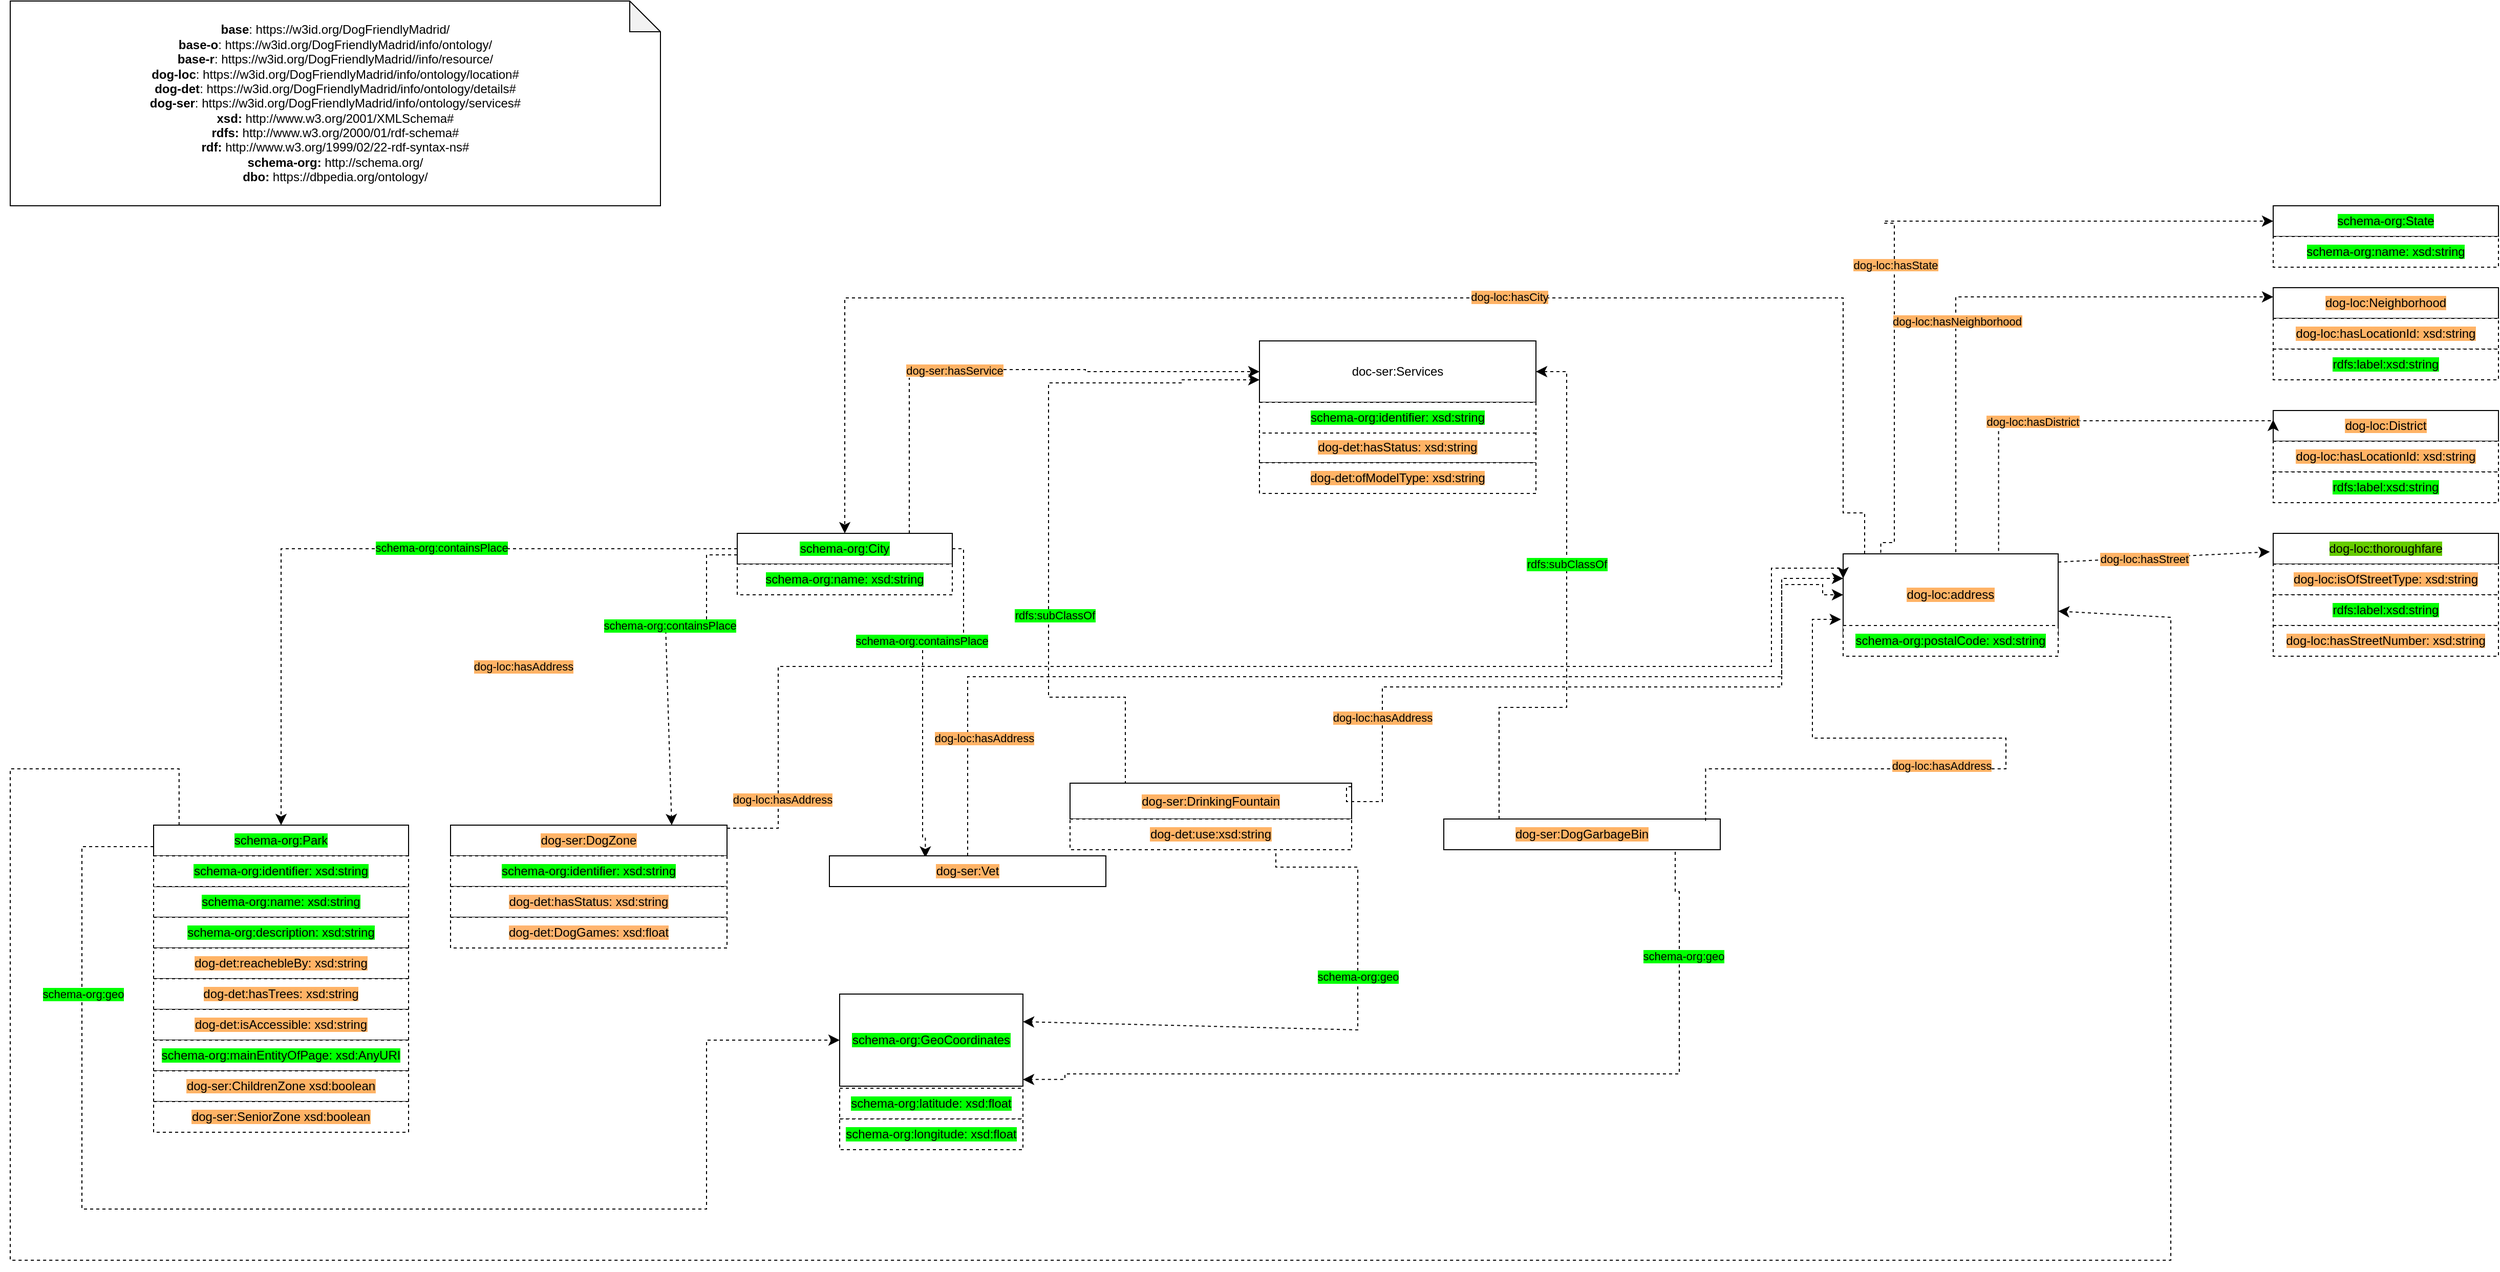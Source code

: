 <mxfile version="22.1.4" type="device">
  <diagram id="FPaIC8EjS0X1PU77vY1M" name="Página-1">
    <mxGraphModel dx="955" dy="1684" grid="1" gridSize="10" guides="1" tooltips="1" connect="1" arrows="1" fold="1" page="1" pageScale="1" pageWidth="827" pageHeight="1169" math="0" shadow="0">
      <root>
        <mxCell id="0" />
        <mxCell id="1" parent="0" />
        <mxCell id="XnAXKeGYXKND9TluG7E_-1" value="&lt;div&gt;&lt;b&gt;base&lt;/b&gt;: https://w3id.org/DogFriendlyMadrid/&lt;/div&gt;&lt;div&gt;&lt;b style=&quot;border-color: var(--border-color);&quot;&gt;base-o&lt;/b&gt;: https://w3id.org/DogFriendlyMadrid/info/ontology/&lt;br&gt;&lt;/div&gt;&lt;div&gt;&lt;b style=&quot;border-color: var(--border-color);&quot;&gt;base-r&lt;/b&gt;: https://w3id.org/DogFriendlyMadrid//info/resource/&lt;br&gt;&lt;/div&gt;&lt;div&gt;&lt;b style=&quot;border-color: var(--border-color);&quot;&gt;dog-loc&lt;/b&gt;: https://w3id.org/DogFriendlyMadrid/info/ontology/location#&lt;br&gt;&lt;/div&gt;&lt;div&gt;&lt;b style=&quot;border-color: var(--border-color);&quot;&gt;dog-det&lt;/b&gt;: https://w3id.org/DogFriendlyMadrid/info/ontology/details#&lt;br&gt;&lt;/div&gt;&lt;div&gt;&lt;div style=&quot;border-color: var(--border-color);&quot;&gt;&lt;b style=&quot;border-color: var(--border-color);&quot;&gt;dog-ser&lt;/b&gt;: https://w3id.org/DogFriendlyMadrid/info/ontology/services#&lt;/div&gt;&lt;b style=&quot;border-color: var(--border-color);&quot;&gt;&lt;/b&gt;&lt;/div&gt;&lt;b&gt;xsd&lt;/b&gt;&lt;b style=&quot;background-color: initial;&quot;&gt;:&lt;/b&gt;&lt;span style=&quot;background-color: initial;&quot;&gt;&amp;nbsp;&lt;/span&gt;http://www.w3.org/2001/XMLSchema#&lt;br&gt;&lt;b style=&quot;border-color: var(--border-color); background-color: initial;&quot;&gt;rdfs:&lt;/b&gt;&amp;nbsp;http://www.w3.org/2000/01/rdf-schema#&lt;br&gt;&lt;b style=&quot;border-color: var(--border-color); background-color: initial;&quot;&gt;rdf:&lt;/b&gt;&amp;nbsp;http://www.w3.org/1999/02/22-rdf-syntax-ns#&lt;br&gt;&lt;b style=&quot;border-color: var(--border-color);&quot;&gt;schema-org&lt;/b&gt;&lt;b style=&quot;border-color: var(--border-color); background-color: initial;&quot;&gt;:&lt;/b&gt;&amp;nbsp;http://schema.org/&lt;br&gt;&lt;b style=&quot;border-color: var(--border-color); background-color: initial;&quot;&gt;dbo:&lt;/b&gt;&amp;nbsp;https://dbpedia.org/ontology/&lt;br&gt;" style="shape=note;whiteSpace=wrap;html=1;backgroundOutline=1;darkOpacity=0.05;" parent="1" vertex="1">
          <mxGeometry x="10" y="-200" width="635" height="200" as="geometry" />
        </mxCell>
        <mxCell id="WUWigMty1qFrnvVfsX4k-10" value="&lt;span style=&quot;background-color: rgb(0, 255, 0);&quot;&gt;schema-org:City&lt;/span&gt;" style="rounded=0;whiteSpace=wrap;html=1;snapToPoint=1;points=[[0.1,0],[0.2,0],[0.3,0],[0.4,0],[0.5,0],[0.6,0],[0.7,0],[0.8,0],[0.9,0],[0,0.1],[0,0.3],[0,0.5],[0,0.7],[0,0.9],[0.1,1],[0.2,1],[0.3,1],[0.4,1],[0.5,1],[0.6,1],[0.7,1],[0.8,1],[0.9,1],[1,0.1],[1,0.3],[1,0.5],[1,0.7],[1,0.9]];" parent="1" vertex="1">
          <mxGeometry x="720" y="320" width="210" height="30" as="geometry" />
        </mxCell>
        <mxCell id="t8-L9sIGnFydJD8vURob-11" value="&lt;span style=&quot;background-color: rgb(255, 179, 102);&quot;&gt;dog-ser:DogZone&lt;/span&gt;" style="rounded=0;whiteSpace=wrap;html=1;snapToPoint=1;points=[[0.1,0],[0.2,0],[0.3,0],[0.4,0],[0.5,0],[0.6,0],[0.7,0],[0.8,0],[0.9,0],[0,0.1],[0,0.3],[0,0.5],[0,0.7],[0,0.9],[0.1,1],[0.2,1],[0.3,1],[0.4,1],[0.5,1],[0.6,1],[0.7,1],[0.8,1],[0.9,1],[1,0.1],[1,0.3],[1,0.5],[1,0.7],[1,0.9]];" parent="1" vertex="1">
          <mxGeometry x="440" y="605" width="270" height="30" as="geometry" />
        </mxCell>
        <mxCell id="t8-L9sIGnFydJD8vURob-42" value="" style="group" parent="1" vertex="1" connectable="0">
          <mxGeometry x="150" y="605" width="249" height="240" as="geometry" />
        </mxCell>
        <mxCell id="XnAXKeGYXKND9TluG7E_-5" value="&lt;span style=&quot;background-color: rgb(0, 255, 0);&quot;&gt;schema-org:Park&lt;/span&gt;" style="rounded=0;whiteSpace=wrap;html=1;snapToPoint=1;points=[[0.1,0],[0.2,0],[0.3,0],[0.4,0],[0.5,0],[0.6,0],[0.7,0],[0.8,0],[0.9,0],[0,0.1],[0,0.3],[0,0.5],[0,0.7],[0,0.9],[0.1,1],[0.2,1],[0.3,1],[0.4,1],[0.5,1],[0.6,1],[0.7,1],[0.8,1],[0.9,1],[1,0.1],[1,0.3],[1,0.5],[1,0.7],[1,0.9]];" parent="t8-L9sIGnFydJD8vURob-42" vertex="1">
          <mxGeometry width="249" height="30" as="geometry" />
        </mxCell>
        <mxCell id="t8-L9sIGnFydJD8vURob-7" value="&lt;span style=&quot;background-color: rgb(0, 255, 0);&quot;&gt;schema-org:name: xsd:string&lt;/span&gt;" style="rounded=0;whiteSpace=wrap;html=1;snapToPoint=1;points=[[0.1,0],[0.2,0],[0.3,0],[0.4,0],[0.5,0],[0.6,0],[0.7,0],[0.8,0],[0.9,0],[0,0.1],[0,0.3],[0,0.5],[0,0.7],[0,0.9],[0.1,1],[0.2,1],[0.3,1],[0.4,1],[0.5,1],[0.6,1],[0.7,1],[0.8,1],[0.9,1],[1,0.1],[1,0.3],[1,0.5],[1,0.7],[1,0.9]];dashed=1;" parent="t8-L9sIGnFydJD8vURob-42" vertex="1">
          <mxGeometry y="60" width="249" height="30" as="geometry" />
        </mxCell>
        <mxCell id="t8-L9sIGnFydJD8vURob-8" value="&lt;span style=&quot;background-color: rgb(0, 255, 0);&quot;&gt;schema-org:identifier: xsd:string&lt;/span&gt;" style="rounded=0;whiteSpace=wrap;html=1;snapToPoint=1;points=[[0.1,0],[0.2,0],[0.3,0],[0.4,0],[0.5,0],[0.6,0],[0.7,0],[0.8,0],[0.9,0],[0,0.1],[0,0.3],[0,0.5],[0,0.7],[0,0.9],[0.1,1],[0.2,1],[0.3,1],[0.4,1],[0.5,1],[0.6,1],[0.7,1],[0.8,1],[0.9,1],[1,0.1],[1,0.3],[1,0.5],[1,0.7],[1,0.9]];dashed=1;" parent="t8-L9sIGnFydJD8vURob-42" vertex="1">
          <mxGeometry y="30" width="249" height="30" as="geometry" />
        </mxCell>
        <mxCell id="t8-L9sIGnFydJD8vURob-9" value="&lt;span style=&quot;background-color: rgb(0, 255, 0);&quot;&gt;schema-org:description: xsd:string&lt;/span&gt;" style="rounded=0;whiteSpace=wrap;html=1;snapToPoint=1;points=[[0.1,0],[0.2,0],[0.3,0],[0.4,0],[0.5,0],[0.6,0],[0.7,0],[0.8,0],[0.9,0],[0,0.1],[0,0.3],[0,0.5],[0,0.7],[0,0.9],[0.1,1],[0.2,1],[0.3,1],[0.4,1],[0.5,1],[0.6,1],[0.7,1],[0.8,1],[0.9,1],[1,0.1],[1,0.3],[1,0.5],[1,0.7],[1,0.9]];dashed=1;" parent="t8-L9sIGnFydJD8vURob-42" vertex="1">
          <mxGeometry y="90" width="249" height="30" as="geometry" />
        </mxCell>
        <mxCell id="t8-L9sIGnFydJD8vURob-16" value="&lt;span style=&quot;background-color: rgb(255, 179, 102);&quot;&gt;dog-det:reachebleBy: xsd:string&lt;/span&gt;" style="rounded=0;whiteSpace=wrap;html=1;snapToPoint=1;points=[[0.1,0],[0.2,0],[0.3,0],[0.4,0],[0.5,0],[0.6,0],[0.7,0],[0.8,0],[0.9,0],[0,0.1],[0,0.3],[0,0.5],[0,0.7],[0,0.9],[0.1,1],[0.2,1],[0.3,1],[0.4,1],[0.5,1],[0.6,1],[0.7,1],[0.8,1],[0.9,1],[1,0.1],[1,0.3],[1,0.5],[1,0.7],[1,0.9]];dashed=1;" parent="t8-L9sIGnFydJD8vURob-42" vertex="1">
          <mxGeometry y="120" width="249" height="30" as="geometry" />
        </mxCell>
        <mxCell id="t8-L9sIGnFydJD8vURob-23" value="&lt;span style=&quot;background-color: rgb(255, 179, 102);&quot;&gt;dog-det:hasTrees: xsd:string&lt;/span&gt;" style="rounded=0;whiteSpace=wrap;html=1;snapToPoint=1;points=[[0.1,0],[0.2,0],[0.3,0],[0.4,0],[0.5,0],[0.6,0],[0.7,0],[0.8,0],[0.9,0],[0,0.1],[0,0.3],[0,0.5],[0,0.7],[0,0.9],[0.1,1],[0.2,1],[0.3,1],[0.4,1],[0.5,1],[0.6,1],[0.7,1],[0.8,1],[0.9,1],[1,0.1],[1,0.3],[1,0.5],[1,0.7],[1,0.9]];dashed=1;" parent="t8-L9sIGnFydJD8vURob-42" vertex="1">
          <mxGeometry y="150" width="249" height="30" as="geometry" />
        </mxCell>
        <mxCell id="t8-L9sIGnFydJD8vURob-24" value="&lt;span style=&quot;background-color: rgb(255, 179, 102);&quot;&gt;dog-det:isAccessible: xsd:string&lt;/span&gt;" style="rounded=0;whiteSpace=wrap;html=1;snapToPoint=1;points=[[0.1,0],[0.2,0],[0.3,0],[0.4,0],[0.5,0],[0.6,0],[0.7,0],[0.8,0],[0.9,0],[0,0.1],[0,0.3],[0,0.5],[0,0.7],[0,0.9],[0.1,1],[0.2,1],[0.3,1],[0.4,1],[0.5,1],[0.6,1],[0.7,1],[0.8,1],[0.9,1],[1,0.1],[1,0.3],[1,0.5],[1,0.7],[1,0.9]];dashed=1;" parent="t8-L9sIGnFydJD8vURob-42" vertex="1">
          <mxGeometry y="180" width="249" height="30" as="geometry" />
        </mxCell>
        <mxCell id="t8-L9sIGnFydJD8vURob-25" value="&lt;span style=&quot;background-color: rgb(0, 255, 0);&quot;&gt;schema-org:mainEntityOfPage: xsd:AnyURI&lt;/span&gt;" style="rounded=0;whiteSpace=wrap;html=1;snapToPoint=1;points=[[0.1,0],[0.2,0],[0.3,0],[0.4,0],[0.5,0],[0.6,0],[0.7,0],[0.8,0],[0.9,0],[0,0.1],[0,0.3],[0,0.5],[0,0.7],[0,0.9],[0.1,1],[0.2,1],[0.3,1],[0.4,1],[0.5,1],[0.6,1],[0.7,1],[0.8,1],[0.9,1],[1,0.1],[1,0.3],[1,0.5],[1,0.7],[1,0.9]];dashed=1;" parent="t8-L9sIGnFydJD8vURob-42" vertex="1">
          <mxGeometry y="210" width="249" height="30" as="geometry" />
        </mxCell>
        <mxCell id="t8-L9sIGnFydJD8vURob-44" value="&lt;span style=&quot;background-color: rgb(255, 179, 102);&quot;&gt;dog-loc:address&lt;/span&gt;" style="rounded=0;whiteSpace=wrap;html=1;snapToPoint=1;points=[[0.1,0],[0.2,0],[0.3,0],[0.4,0],[0.5,0],[0.6,0],[0.7,0],[0.8,0],[0.9,0],[0,0.1],[0,0.3],[0,0.5],[0,0.7],[0,0.9],[0.1,1],[0.2,1],[0.3,1],[0.4,1],[0.5,1],[0.6,1],[0.7,1],[0.8,1],[0.9,1],[1,0.1],[1,0.3],[1,0.5],[1,0.7],[1,0.9]];" parent="1" vertex="1">
          <mxGeometry x="1800" y="340" width="210" height="80" as="geometry" />
        </mxCell>
        <mxCell id="t8-L9sIGnFydJD8vURob-58" value="" style="endArrow=classic;html=1;endSize=8;dashed=1;arcSize=0;rounded=0;edgeStyle=orthogonalEdgeStyle;exitX=0.1;exitY=0;exitDx=0;exitDy=0;" parent="1" source="XnAXKeGYXKND9TluG7E_-5" target="t8-L9sIGnFydJD8vURob-44" edge="1">
          <mxGeometry width="50" height="50" relative="1" as="geometry">
            <mxPoint x="160" y="580" as="sourcePoint" />
            <mxPoint x="2090" y="390" as="targetPoint" />
            <Array as="points">
              <mxPoint x="175" y="550" />
              <mxPoint x="10" y="550" />
              <mxPoint x="10" y="1030" />
              <mxPoint x="2120" y="1030" />
              <mxPoint x="2120" y="402" />
            </Array>
          </mxGeometry>
        </mxCell>
        <mxCell id="t8-L9sIGnFydJD8vURob-59" value="&lt;div&gt;dog-loc:hasAddress&lt;/div&gt;" style="edgeLabel;html=1;align=center;verticalAlign=middle;resizable=0;points=[];labelBackgroundColor=#FFB366;" parent="t8-L9sIGnFydJD8vURob-58" vertex="1" connectable="0">
          <mxGeometry x="-0.191" y="-1" relative="1" as="geometry">
            <mxPoint x="-234" y="-581" as="offset" />
          </mxGeometry>
        </mxCell>
        <mxCell id="t8-L9sIGnFydJD8vURob-60" value="" style="endArrow=classic;html=1;exitX=0;exitY=0.5;exitDx=0;exitDy=0;endSize=8;dashed=1;arcSize=0;rounded=0;edgeStyle=orthogonalEdgeStyle;" parent="1" source="WUWigMty1qFrnvVfsX4k-10" target="XnAXKeGYXKND9TluG7E_-5" edge="1">
          <mxGeometry width="50" height="50" relative="1" as="geometry">
            <mxPoint x="439" y="480" as="sourcePoint" />
            <mxPoint x="613" y="480" as="targetPoint" />
          </mxGeometry>
        </mxCell>
        <mxCell id="t8-L9sIGnFydJD8vURob-61" value="schema-org:containsPlace" style="edgeLabel;html=1;align=center;verticalAlign=middle;resizable=0;points=[];labelBackgroundColor=#00FF00;" parent="t8-L9sIGnFydJD8vURob-60" vertex="1" connectable="0">
          <mxGeometry x="-0.191" y="-1" relative="1" as="geometry">
            <mxPoint as="offset" />
          </mxGeometry>
        </mxCell>
        <mxCell id="t8-L9sIGnFydJD8vURob-63" value="" style="endArrow=classic;html=1;exitX=0;exitY=0.7;exitDx=0;exitDy=0;endSize=8;dashed=1;arcSize=0;rounded=0;edgeStyle=orthogonalEdgeStyle;" parent="1" source="WUWigMty1qFrnvVfsX4k-10" target="t8-L9sIGnFydJD8vURob-11" edge="1">
          <mxGeometry width="50" height="50" relative="1" as="geometry">
            <mxPoint x="890" y="694.5" as="sourcePoint" />
            <mxPoint x="650" y="605" as="targetPoint" />
            <Array as="points">
              <mxPoint x="690" y="341" />
              <mxPoint x="690" y="410" />
              <mxPoint x="650" y="410" />
            </Array>
          </mxGeometry>
        </mxCell>
        <mxCell id="t8-L9sIGnFydJD8vURob-64" value="schema-org:containsPlace" style="edgeLabel;html=1;align=center;verticalAlign=middle;resizable=0;points=[];labelBackgroundColor=#00FF00;" parent="t8-L9sIGnFydJD8vURob-63" vertex="1" connectable="0">
          <mxGeometry x="-0.191" y="-1" relative="1" as="geometry">
            <mxPoint y="1" as="offset" />
          </mxGeometry>
        </mxCell>
        <mxCell id="t8-L9sIGnFydJD8vURob-66" value="&lt;span style=&quot;background-color: rgb(255, 179, 102);&quot;&gt;dog-ser:DogGarbageBin&lt;/span&gt;" style="rounded=0;whiteSpace=wrap;html=1;snapToPoint=1;points=[[0.1,0],[0.2,0],[0.3,0],[0.4,0],[0.5,0],[0.6,0],[0.7,0],[0.8,0],[0.9,0],[0,0.1],[0,0.3],[0,0.5],[0,0.7],[0,0.9],[0.1,1],[0.2,1],[0.3,1],[0.4,1],[0.5,1],[0.6,1],[0.7,1],[0.8,1],[0.9,1],[1,0.1],[1,0.3],[1,0.5],[1,0.7],[1,0.9]];" parent="1" vertex="1">
          <mxGeometry x="1410" y="599" width="270" height="30" as="geometry" />
        </mxCell>
        <mxCell id="t8-L9sIGnFydJD8vURob-77" value="" style="endArrow=classic;html=1;endSize=8;dashed=1;arcSize=0;rounded=0;edgeStyle=orthogonalEdgeStyle;entryX=1;entryY=0.5;entryDx=0;entryDy=0;exitX=0.2;exitY=0;exitDx=0;exitDy=0;" parent="1" source="t8-L9sIGnFydJD8vURob-66" target="8UsSO2X5lWshWM1252ez-1" edge="1">
          <mxGeometry width="50" height="50" relative="1" as="geometry">
            <mxPoint x="1740" y="561.28" as="sourcePoint" />
            <mxPoint x="1650" y="570" as="targetPoint" />
            <Array as="points">
              <mxPoint x="1464" y="490" />
              <mxPoint x="1530" y="490" />
              <mxPoint x="1530" y="162" />
            </Array>
          </mxGeometry>
        </mxCell>
        <mxCell id="t8-L9sIGnFydJD8vURob-79" value="" style="endArrow=classic;html=1;exitX=1;exitY=0.1;exitDx=0;exitDy=0;endSize=8;dashed=1;arcSize=0;rounded=0;edgeStyle=orthogonalEdgeStyle;entryX=0;entryY=0.3;entryDx=0;entryDy=0;" parent="1" source="t8-L9sIGnFydJD8vURob-11" target="t8-L9sIGnFydJD8vURob-44" edge="1">
          <mxGeometry width="50" height="50" relative="1" as="geometry">
            <mxPoint x="640" y="645" as="sourcePoint" />
            <mxPoint x="1570" y="470" as="targetPoint" />
            <Array as="points">
              <mxPoint x="760" y="608" />
              <mxPoint x="760" y="450" />
              <mxPoint x="1730" y="450" />
              <mxPoint x="1730" y="354" />
            </Array>
          </mxGeometry>
        </mxCell>
        <mxCell id="t8-L9sIGnFydJD8vURob-80" value="dog-loc:hasAddress" style="edgeLabel;html=1;align=center;verticalAlign=middle;resizable=0;points=[];labelBackgroundColor=#FFB366;" parent="t8-L9sIGnFydJD8vURob-79" vertex="1" connectable="0">
          <mxGeometry x="-0.191" y="-1" relative="1" as="geometry">
            <mxPoint x="-336" y="129" as="offset" />
          </mxGeometry>
        </mxCell>
        <mxCell id="t8-L9sIGnFydJD8vURob-83" value="" style="endArrow=classic;html=1;endSize=8;dashed=1;arcSize=0;rounded=0;edgeStyle=orthogonalEdgeStyle;entryX=-0.01;entryY=0.8;entryDx=0;entryDy=0;entryPerimeter=0;exitX=0.947;exitY=0.061;exitDx=0;exitDy=0;exitPerimeter=0;" parent="1" source="t8-L9sIGnFydJD8vURob-66" target="t8-L9sIGnFydJD8vURob-44" edge="1">
          <mxGeometry width="50" height="50" relative="1" as="geometry">
            <mxPoint x="1960" y="600" as="sourcePoint" />
            <mxPoint x="1640" y="300" as="targetPoint" />
            <Array as="points">
              <mxPoint x="1956" y="550" />
              <mxPoint x="1959" y="550" />
              <mxPoint x="1959" y="520" />
              <mxPoint x="1770" y="520" />
              <mxPoint x="1770" y="394" />
            </Array>
          </mxGeometry>
        </mxCell>
        <mxCell id="t8-L9sIGnFydJD8vURob-84" value="&lt;span style=&quot;background-color: rgb(255, 179, 102);&quot;&gt;dog-loc:hasAddress&lt;/span&gt;" style="edgeLabel;html=1;align=center;verticalAlign=middle;resizable=0;points=[];" parent="t8-L9sIGnFydJD8vURob-83" vertex="1" connectable="0">
          <mxGeometry x="-0.191" y="-1" relative="1" as="geometry">
            <mxPoint x="-5" y="-4" as="offset" />
          </mxGeometry>
        </mxCell>
        <mxCell id="O9pSuFTl_0aqSSv1bt7K-10" value="" style="endArrow=classic;html=1;endSize=8;dashed=1;arcSize=0;rounded=0;edgeStyle=orthogonalEdgeStyle;exitX=0;exitY=0.7;exitDx=0;exitDy=0;" parent="1" source="XnAXKeGYXKND9TluG7E_-5" target="t8-L9sIGnFydJD8vURob-32" edge="1">
          <mxGeometry width="50" height="50" relative="1" as="geometry">
            <mxPoint x="170" y="660" as="sourcePoint" />
            <mxPoint x="700" y="900" as="targetPoint" />
            <Array as="points">
              <mxPoint x="80" y="626" />
              <mxPoint x="80" y="980" />
              <mxPoint x="690" y="980" />
              <mxPoint x="690" y="815" />
            </Array>
          </mxGeometry>
        </mxCell>
        <mxCell id="O9pSuFTl_0aqSSv1bt7K-11" value="&lt;div&gt;schema-org:geo&lt;/div&gt;" style="edgeLabel;html=1;align=center;verticalAlign=middle;resizable=0;points=[];labelBackgroundColor=#00FF00;" parent="O9pSuFTl_0aqSSv1bt7K-10" vertex="1" connectable="0">
          <mxGeometry x="-0.191" y="-1" relative="1" as="geometry">
            <mxPoint x="-113" y="-211" as="offset" />
          </mxGeometry>
        </mxCell>
        <mxCell id="t8-L9sIGnFydJD8vURob-32" value="&lt;span style=&quot;background-color: rgb(0, 255, 0);&quot;&gt;schema-org:GeoCoordinates&lt;/span&gt;" style="rounded=0;whiteSpace=wrap;html=1;snapToPoint=1;points=[[0.1,0],[0.2,0],[0.3,0],[0.4,0],[0.5,0],[0.6,0],[0.7,0],[0.8,0],[0.9,0],[0,0.1],[0,0.3],[0,0.5],[0,0.7],[0,0.9],[0.1,1],[0.2,1],[0.3,1],[0.4,1],[0.5,1],[0.6,1],[0.7,1],[0.8,1],[0.9,1],[1,0.1],[1,0.3],[1,0.5],[1,0.7],[1,0.9]];" parent="1" vertex="1">
          <mxGeometry x="820" y="770" width="179" height="90" as="geometry" />
        </mxCell>
        <mxCell id="t8-L9sIGnFydJD8vURob-36" value="&lt;span style=&quot;background-color: rgb(0, 255, 0);&quot;&gt;schema-org:latitude: xsd:float&lt;/span&gt;" style="rounded=0;whiteSpace=wrap;html=1;snapToPoint=1;points=[[0.1,0],[0.2,0],[0.3,0],[0.4,0],[0.5,0],[0.6,0],[0.7,0],[0.8,0],[0.9,0],[0,0.1],[0,0.3],[0,0.5],[0,0.7],[0,0.9],[0.1,1],[0.2,1],[0.3,1],[0.4,1],[0.5,1],[0.6,1],[0.7,1],[0.8,1],[0.9,1],[1,0.1],[1,0.3],[1,0.5],[1,0.7],[1,0.9]];dashed=1;" parent="1" vertex="1">
          <mxGeometry x="820" y="862.0" width="179" height="30" as="geometry" />
        </mxCell>
        <mxCell id="t8-L9sIGnFydJD8vURob-37" value="&lt;span style=&quot;background-color: rgb(0, 255, 0);&quot;&gt;schema-org:longitude: xsd:float&lt;/span&gt;" style="rounded=0;whiteSpace=wrap;html=1;snapToPoint=1;points=[[0.1,0],[0.2,0],[0.3,0],[0.4,0],[0.5,0],[0.6,0],[0.7,0],[0.8,0],[0.9,0],[0,0.1],[0,0.3],[0,0.5],[0,0.7],[0,0.9],[0.1,1],[0.2,1],[0.3,1],[0.4,1],[0.5,1],[0.6,1],[0.7,1],[0.8,1],[0.9,1],[1,0.1],[1,0.3],[1,0.5],[1,0.7],[1,0.9]];dashed=1;" parent="1" vertex="1">
          <mxGeometry x="820" y="892.0" width="179" height="30" as="geometry" />
        </mxCell>
        <mxCell id="O9pSuFTl_0aqSSv1bt7K-17" value="" style="endArrow=classic;html=1;endSize=8;dashed=1;arcSize=0;rounded=0;edgeStyle=orthogonalEdgeStyle;exitX=0.8;exitY=1;exitDx=0;exitDy=0;" parent="1" source="t8-L9sIGnFydJD8vURob-66" edge="1">
          <mxGeometry width="50" height="50" relative="1" as="geometry">
            <mxPoint x="1635.99" y="648.92" as="sourcePoint" />
            <mxPoint x="998.999" y="853.448" as="targetPoint" />
            <Array as="points">
              <mxPoint x="1636" y="629" />
              <mxPoint x="1636" y="670" />
              <mxPoint x="1640" y="670" />
              <mxPoint x="1640" y="848" />
              <mxPoint x="1040" y="848" />
              <mxPoint x="1040" y="853" />
            </Array>
          </mxGeometry>
        </mxCell>
        <mxCell id="O9pSuFTl_0aqSSv1bt7K-18" value="schema-org:geo" style="edgeLabel;html=1;align=center;verticalAlign=middle;resizable=0;points=[];labelBackgroundColor=#00FF00;" parent="O9pSuFTl_0aqSSv1bt7K-17" vertex="1" connectable="0">
          <mxGeometry x="-0.191" y="-1" relative="1" as="geometry">
            <mxPoint x="126" y="-114" as="offset" />
          </mxGeometry>
        </mxCell>
        <mxCell id="HRa1ZqNtlUsbSX33QXWf-2" value="&lt;span style=&quot;background-color: rgb(0, 255, 0);&quot;&gt;schema-org:name: xsd:string&lt;/span&gt;" style="rounded=0;whiteSpace=wrap;html=1;snapToPoint=1;points=[[0.1,0],[0.2,0],[0.3,0],[0.4,0],[0.5,0],[0.6,0],[0.7,0],[0.8,0],[0.9,0],[0,0.1],[0,0.3],[0,0.5],[0,0.7],[0,0.9],[0.1,1],[0.2,1],[0.3,1],[0.4,1],[0.5,1],[0.6,1],[0.7,1],[0.8,1],[0.9,1],[1,0.1],[1,0.3],[1,0.5],[1,0.7],[1,0.9]];dashed=1;" parent="1" vertex="1">
          <mxGeometry x="720" y="350" width="210" height="30" as="geometry" />
        </mxCell>
        <mxCell id="HRa1ZqNtlUsbSX33QXWf-12" value="" style="group" parent="1" vertex="1" connectable="0">
          <mxGeometry x="2220" y="80" width="220" height="90" as="geometry" />
        </mxCell>
        <mxCell id="WUWigMty1qFrnvVfsX4k-11" value="&lt;span style=&quot;background-color: rgb(255, 179, 102);&quot;&gt;dog-loc:Neighborhood&lt;/span&gt;" style="rounded=0;whiteSpace=wrap;html=1;snapToPoint=1;points=[[0.1,0],[0.2,0],[0.3,0],[0.4,0],[0.5,0],[0.6,0],[0.7,0],[0.8,0],[0.9,0],[0,0.1],[0,0.3],[0,0.5],[0,0.7],[0,0.9],[0.1,1],[0.2,1],[0.3,1],[0.4,1],[0.5,1],[0.6,1],[0.7,1],[0.8,1],[0.9,1],[1,0.1],[1,0.3],[1,0.5],[1,0.7],[1,0.9]];" parent="HRa1ZqNtlUsbSX33QXWf-12" vertex="1">
          <mxGeometry width="220.0" height="30" as="geometry" />
        </mxCell>
        <mxCell id="HRa1ZqNtlUsbSX33QXWf-5" value="&lt;span style=&quot;background-color: rgb(255, 179, 102);&quot;&gt;dog-loc:hasLocationId: xsd:string&lt;/span&gt;" style="rounded=0;whiteSpace=wrap;html=1;snapToPoint=1;points=[[0.1,0],[0.2,0],[0.3,0],[0.4,0],[0.5,0],[0.6,0],[0.7,0],[0.8,0],[0.9,0],[0,0.1],[0,0.3],[0,0.5],[0,0.7],[0,0.9],[0.1,1],[0.2,1],[0.3,1],[0.4,1],[0.5,1],[0.6,1],[0.7,1],[0.8,1],[0.9,1],[1,0.1],[1,0.3],[1,0.5],[1,0.7],[1,0.9]];dashed=1;" parent="HRa1ZqNtlUsbSX33QXWf-12" vertex="1">
          <mxGeometry y="30" width="220.0" height="30" as="geometry" />
        </mxCell>
        <mxCell id="HRa1ZqNtlUsbSX33QXWf-6" value="&lt;span style=&quot;background-color: rgb(0, 255, 0);&quot;&gt;rdfs:label:xsd:string&lt;/span&gt;" style="rounded=0;whiteSpace=wrap;html=1;snapToPoint=1;points=[[0.1,0],[0.2,0],[0.3,0],[0.4,0],[0.5,0],[0.6,0],[0.7,0],[0.8,0],[0.9,0],[0,0.1],[0,0.3],[0,0.5],[0,0.7],[0,0.9],[0.1,1],[0.2,1],[0.3,1],[0.4,1],[0.5,1],[0.6,1],[0.7,1],[0.8,1],[0.9,1],[1,0.1],[1,0.3],[1,0.5],[1,0.7],[1,0.9]];dashed=1;" parent="HRa1ZqNtlUsbSX33QXWf-12" vertex="1">
          <mxGeometry y="60" width="220.0" height="30" as="geometry" />
        </mxCell>
        <mxCell id="HRa1ZqNtlUsbSX33QXWf-13" value="" style="group" parent="1" vertex="1" connectable="0">
          <mxGeometry x="2220" y="200" width="220" height="90" as="geometry" />
        </mxCell>
        <mxCell id="WUWigMty1qFrnvVfsX4k-12" value="&lt;span style=&quot;background-color: rgb(255, 179, 102);&quot;&gt;dog-loc:District&lt;/span&gt;" style="rounded=0;whiteSpace=wrap;html=1;snapToPoint=1;points=[[0.1,0],[0.2,0],[0.3,0],[0.4,0],[0.5,0],[0.6,0],[0.7,0],[0.8,0],[0.9,0],[0,0.1],[0,0.3],[0,0.5],[0,0.7],[0,0.9],[0.1,1],[0.2,1],[0.3,1],[0.4,1],[0.5,1],[0.6,1],[0.7,1],[0.8,1],[0.9,1],[1,0.1],[1,0.3],[1,0.5],[1,0.7],[1,0.9]];" parent="HRa1ZqNtlUsbSX33QXWf-13" vertex="1">
          <mxGeometry width="220.0" height="30" as="geometry" />
        </mxCell>
        <mxCell id="HRa1ZqNtlUsbSX33QXWf-7" value="&lt;span style=&quot;background-color: rgb(255, 179, 102);&quot;&gt;dog-loc:hasLocationId: xsd:string&lt;/span&gt;" style="rounded=0;whiteSpace=wrap;html=1;snapToPoint=1;points=[[0.1,0],[0.2,0],[0.3,0],[0.4,0],[0.5,0],[0.6,0],[0.7,0],[0.8,0],[0.9,0],[0,0.1],[0,0.3],[0,0.5],[0,0.7],[0,0.9],[0.1,1],[0.2,1],[0.3,1],[0.4,1],[0.5,1],[0.6,1],[0.7,1],[0.8,1],[0.9,1],[1,0.1],[1,0.3],[1,0.5],[1,0.7],[1,0.9]];dashed=1;" parent="HRa1ZqNtlUsbSX33QXWf-13" vertex="1">
          <mxGeometry y="30" width="220.0" height="30" as="geometry" />
        </mxCell>
        <mxCell id="HRa1ZqNtlUsbSX33QXWf-8" value="&lt;span style=&quot;background-color: rgb(0, 255, 0);&quot;&gt;rdfs:label:xsd:string&lt;/span&gt;" style="rounded=0;whiteSpace=wrap;html=1;snapToPoint=1;points=[[0.1,0],[0.2,0],[0.3,0],[0.4,0],[0.5,0],[0.6,0],[0.7,0],[0.8,0],[0.9,0],[0,0.1],[0,0.3],[0,0.5],[0,0.7],[0,0.9],[0.1,1],[0.2,1],[0.3,1],[0.4,1],[0.5,1],[0.6,1],[0.7,1],[0.8,1],[0.9,1],[1,0.1],[1,0.3],[1,0.5],[1,0.7],[1,0.9]];dashed=1;" parent="HRa1ZqNtlUsbSX33QXWf-13" vertex="1">
          <mxGeometry y="60" width="220.0" height="30" as="geometry" />
        </mxCell>
        <mxCell id="HRa1ZqNtlUsbSX33QXWf-14" value="" style="group" parent="1" vertex="1" connectable="0">
          <mxGeometry x="2220" y="320" width="220" height="120" as="geometry" />
        </mxCell>
        <mxCell id="WUWigMty1qFrnvVfsX4k-13" value="&lt;span style=&quot;background-color: rgb(102, 204, 0);&quot;&gt;dog-loc:thoroughfare&lt;/span&gt;" style="rounded=0;whiteSpace=wrap;html=1;snapToPoint=1;points=[[0.1,0],[0.2,0],[0.3,0],[0.4,0],[0.5,0],[0.6,0],[0.7,0],[0.8,0],[0.9,0],[0,0.1],[0,0.3],[0,0.5],[0,0.7],[0,0.9],[0.1,1],[0.2,1],[0.3,1],[0.4,1],[0.5,1],[0.6,1],[0.7,1],[0.8,1],[0.9,1],[1,0.1],[1,0.3],[1,0.5],[1,0.7],[1,0.9]];" parent="HRa1ZqNtlUsbSX33QXWf-14" vertex="1">
          <mxGeometry width="220.0" height="30" as="geometry" />
        </mxCell>
        <mxCell id="HRa1ZqNtlUsbSX33QXWf-9" value="&lt;span style=&quot;background-color: rgb(255, 179, 102);&quot;&gt;dog-loc:isOfStreetType: xsd:string&lt;/span&gt;" style="rounded=0;whiteSpace=wrap;html=1;snapToPoint=1;points=[[0.1,0],[0.2,0],[0.3,0],[0.4,0],[0.5,0],[0.6,0],[0.7,0],[0.8,0],[0.9,0],[0,0.1],[0,0.3],[0,0.5],[0,0.7],[0,0.9],[0.1,1],[0.2,1],[0.3,1],[0.4,1],[0.5,1],[0.6,1],[0.7,1],[0.8,1],[0.9,1],[1,0.1],[1,0.3],[1,0.5],[1,0.7],[1,0.9]];dashed=1;" parent="HRa1ZqNtlUsbSX33QXWf-14" vertex="1">
          <mxGeometry y="30" width="220.0" height="30" as="geometry" />
        </mxCell>
        <mxCell id="HRa1ZqNtlUsbSX33QXWf-10" value="&lt;span style=&quot;background-color: rgb(0, 255, 0);&quot;&gt;rdfs:label:xsd:string&lt;/span&gt;" style="rounded=0;whiteSpace=wrap;html=1;snapToPoint=1;points=[[0.1,0],[0.2,0],[0.3,0],[0.4,0],[0.5,0],[0.6,0],[0.7,0],[0.8,0],[0.9,0],[0,0.1],[0,0.3],[0,0.5],[0,0.7],[0,0.9],[0.1,1],[0.2,1],[0.3,1],[0.4,1],[0.5,1],[0.6,1],[0.7,1],[0.8,1],[0.9,1],[1,0.1],[1,0.3],[1,0.5],[1,0.7],[1,0.9]];dashed=1;" parent="HRa1ZqNtlUsbSX33QXWf-14" vertex="1">
          <mxGeometry y="60" width="220.0" height="30" as="geometry" />
        </mxCell>
        <mxCell id="HRa1ZqNtlUsbSX33QXWf-11" value="&lt;span style=&quot;background-color: rgb(255, 179, 102);&quot;&gt;dog-loc:hasStreetNumber: xsd:string&lt;br&gt;&lt;/span&gt;" style="rounded=0;whiteSpace=wrap;html=1;snapToPoint=1;points=[[0.1,0],[0.2,0],[0.3,0],[0.4,0],[0.5,0],[0.6,0],[0.7,0],[0.8,0],[0.9,0],[0,0.1],[0,0.3],[0,0.5],[0,0.7],[0,0.9],[0.1,1],[0.2,1],[0.3,1],[0.4,1],[0.5,1],[0.6,1],[0.7,1],[0.8,1],[0.9,1],[1,0.1],[1,0.3],[1,0.5],[1,0.7],[1,0.9]];dashed=1;" parent="HRa1ZqNtlUsbSX33QXWf-14" vertex="1">
          <mxGeometry y="90" width="220.0" height="30" as="geometry" />
        </mxCell>
        <mxCell id="HRa1ZqNtlUsbSX33QXWf-15" value="" style="group" parent="1" vertex="1" connectable="0">
          <mxGeometry x="2220" width="220" height="60" as="geometry" />
        </mxCell>
        <mxCell id="WUWigMty1qFrnvVfsX4k-8" value="&lt;span style=&quot;background-color: rgb(0, 255, 0);&quot;&gt;schema-org:State&lt;/span&gt;" style="rounded=0;whiteSpace=wrap;html=1;snapToPoint=1;points=[[0.1,0],[0.2,0],[0.3,0],[0.4,0],[0.5,0],[0.6,0],[0.7,0],[0.8,0],[0.9,0],[0,0.1],[0,0.3],[0,0.5],[0,0.7],[0,0.9],[0.1,1],[0.2,1],[0.3,1],[0.4,1],[0.5,1],[0.6,1],[0.7,1],[0.8,1],[0.9,1],[1,0.1],[1,0.3],[1,0.5],[1,0.7],[1,0.9]];" parent="HRa1ZqNtlUsbSX33QXWf-15" vertex="1">
          <mxGeometry width="220" height="30" as="geometry" />
        </mxCell>
        <mxCell id="HRa1ZqNtlUsbSX33QXWf-4" value="&lt;span style=&quot;background-color: rgb(0, 255, 0);&quot;&gt;schema-org:name: xsd:string&lt;/span&gt;" style="rounded=0;whiteSpace=wrap;html=1;snapToPoint=1;points=[[0.1,0],[0.2,0],[0.3,0],[0.4,0],[0.5,0],[0.6,0],[0.7,0],[0.8,0],[0.9,0],[0,0.1],[0,0.3],[0,0.5],[0,0.7],[0,0.9],[0.1,1],[0.2,1],[0.3,1],[0.4,1],[0.5,1],[0.6,1],[0.7,1],[0.8,1],[0.9,1],[1,0.1],[1,0.3],[1,0.5],[1,0.7],[1,0.9]];dashed=1;" parent="HRa1ZqNtlUsbSX33QXWf-15" vertex="1">
          <mxGeometry y="30" width="220" height="30" as="geometry" />
        </mxCell>
        <mxCell id="HRa1ZqNtlUsbSX33QXWf-20" value="&lt;span style=&quot;background-color: rgb(0, 255, 0);&quot;&gt;schema-org:postalCode: xsd:string&lt;/span&gt;" style="rounded=0;whiteSpace=wrap;html=1;snapToPoint=1;points=[[0.1,0],[0.2,0],[0.3,0],[0.4,0],[0.5,0],[0.6,0],[0.7,0],[0.8,0],[0.9,0],[0,0.1],[0,0.3],[0,0.5],[0,0.7],[0,0.9],[0.1,1],[0.2,1],[0.3,1],[0.4,1],[0.5,1],[0.6,1],[0.7,1],[0.8,1],[0.9,1],[1,0.1],[1,0.3],[1,0.5],[1,0.7],[1,0.9]];dashed=1;" parent="1" vertex="1">
          <mxGeometry x="1800" y="410" width="210" height="30" as="geometry" />
        </mxCell>
        <mxCell id="HRa1ZqNtlUsbSX33QXWf-24" value="" style="endArrow=classic;html=1;endSize=8;dashed=1;arcSize=0;rounded=0;edgeStyle=orthogonalEdgeStyle;entryX=0.5;entryY=0;entryDx=0;entryDy=0;exitX=0.1;exitY=0;exitDx=0;exitDy=0;" parent="1" source="t8-L9sIGnFydJD8vURob-44" target="WUWigMty1qFrnvVfsX4k-10" edge="1">
          <mxGeometry width="50" height="50" relative="1" as="geometry">
            <mxPoint x="1820" y="300" as="sourcePoint" />
            <mxPoint x="910" y="200" as="targetPoint" />
            <Array as="points">
              <mxPoint x="1821" y="300" />
              <mxPoint x="1800" y="300" />
              <mxPoint x="1800" y="90" />
              <mxPoint x="825" y="90" />
            </Array>
          </mxGeometry>
        </mxCell>
        <mxCell id="HRa1ZqNtlUsbSX33QXWf-25" value="dog-loc:hasCity" style="edgeLabel;html=1;align=center;verticalAlign=middle;resizable=0;points=[];labelBackgroundColor=#FFB366;" parent="HRa1ZqNtlUsbSX33QXWf-24" vertex="1" connectable="0">
          <mxGeometry x="-0.191" y="-1" relative="1" as="geometry">
            <mxPoint as="offset" />
          </mxGeometry>
        </mxCell>
        <mxCell id="HRa1ZqNtlUsbSX33QXWf-26" value="" style="endArrow=classic;html=1;exitX=0.175;exitY=-0.013;exitDx=0;exitDy=0;entryX=0;entryY=0.5;entryDx=0;entryDy=0;endSize=8;dashed=1;arcSize=0;rounded=0;exitPerimeter=0;edgeStyle=orthogonalEdgeStyle;" parent="1" source="t8-L9sIGnFydJD8vURob-44" target="WUWigMty1qFrnvVfsX4k-8" edge="1">
          <mxGeometry width="50" height="50" relative="1" as="geometry">
            <mxPoint x="1390" y="200" as="sourcePoint" />
            <mxPoint x="1564" y="200" as="targetPoint" />
            <Array as="points">
              <mxPoint x="1850" y="329" />
              <mxPoint x="1850" y="17" />
              <mxPoint x="1840" y="17" />
              <mxPoint x="1840" y="15" />
            </Array>
          </mxGeometry>
        </mxCell>
        <mxCell id="HRa1ZqNtlUsbSX33QXWf-27" value="&lt;span style=&quot;background-color: rgb(255, 179, 102);&quot;&gt;dog-loc:hasState&lt;/span&gt;" style="edgeLabel;html=1;align=center;verticalAlign=middle;resizable=0;points=[];" parent="HRa1ZqNtlUsbSX33QXWf-26" vertex="1" connectable="0">
          <mxGeometry x="-0.191" y="-1" relative="1" as="geometry">
            <mxPoint as="offset" />
          </mxGeometry>
        </mxCell>
        <mxCell id="HRa1ZqNtlUsbSX33QXWf-28" value="" style="endArrow=classic;html=1;exitX=1;exitY=0.1;exitDx=0;exitDy=0;entryX=-0.015;entryY=0.6;entryDx=0;entryDy=0;endSize=8;dashed=1;arcSize=0;rounded=0;entryPerimeter=0;" parent="1" source="t8-L9sIGnFydJD8vURob-44" target="WUWigMty1qFrnvVfsX4k-13" edge="1">
          <mxGeometry width="50" height="50" relative="1" as="geometry">
            <mxPoint x="1400" y="490.0" as="sourcePoint" />
            <mxPoint x="1574" y="490.0" as="targetPoint" />
          </mxGeometry>
        </mxCell>
        <mxCell id="HRa1ZqNtlUsbSX33QXWf-29" value="&lt;div&gt;dog-loc:hasStreet&lt;/div&gt;" style="edgeLabel;html=1;align=center;verticalAlign=middle;resizable=0;points=[];labelBackgroundColor=#FFB366;" parent="HRa1ZqNtlUsbSX33QXWf-28" vertex="1" connectable="0">
          <mxGeometry x="-0.191" y="-1" relative="1" as="geometry">
            <mxPoint as="offset" />
          </mxGeometry>
        </mxCell>
        <mxCell id="HRa1ZqNtlUsbSX33QXWf-30" value="" style="endArrow=classic;html=1;exitX=0.524;exitY=-0.021;exitDx=0;exitDy=0;entryX=0;entryY=0.3;entryDx=0;entryDy=0;endSize=8;dashed=1;arcSize=0;rounded=0;exitPerimeter=0;edgeStyle=orthogonalEdgeStyle;" parent="1" source="t8-L9sIGnFydJD8vURob-44" target="WUWigMty1qFrnvVfsX4k-11" edge="1">
          <mxGeometry width="50" height="50" relative="1" as="geometry">
            <mxPoint x="1450" y="230.0" as="sourcePoint" />
            <mxPoint x="1624" y="230.0" as="targetPoint" />
            <Array as="points">
              <mxPoint x="1910" y="89" />
            </Array>
          </mxGeometry>
        </mxCell>
        <mxCell id="HRa1ZqNtlUsbSX33QXWf-31" value="&lt;span style=&quot;background-color: rgb(255, 179, 102);&quot;&gt;dog-loc:hasNeighborhood&lt;/span&gt;" style="edgeLabel;html=1;align=center;verticalAlign=middle;resizable=0;points=[];" parent="HRa1ZqNtlUsbSX33QXWf-30" vertex="1" connectable="0">
          <mxGeometry x="-0.191" y="-1" relative="1" as="geometry">
            <mxPoint as="offset" />
          </mxGeometry>
        </mxCell>
        <mxCell id="HRa1ZqNtlUsbSX33QXWf-32" value="" style="endArrow=classic;html=1;exitX=0.723;exitY=-0.036;exitDx=0;exitDy=0;entryX=0;entryY=0.3;entryDx=0;entryDy=0;endSize=8;dashed=1;arcSize=0;rounded=0;exitPerimeter=0;edgeStyle=orthogonalEdgeStyle;" parent="1" source="t8-L9sIGnFydJD8vURob-44" target="WUWigMty1qFrnvVfsX4k-12" edge="1">
          <mxGeometry width="50" height="50" relative="1" as="geometry">
            <mxPoint x="1460" y="280.0" as="sourcePoint" />
            <mxPoint x="1634" y="280.0" as="targetPoint" />
            <Array as="points">
              <mxPoint x="1952" y="210" />
              <mxPoint x="2220" y="210" />
            </Array>
          </mxGeometry>
        </mxCell>
        <mxCell id="HRa1ZqNtlUsbSX33QXWf-33" value="&lt;span style=&quot;background-color: rgb(255, 179, 102);&quot;&gt;dog-loc:hasDistrict&lt;/span&gt;" style="edgeLabel;html=1;align=center;verticalAlign=middle;resizable=0;points=[];" parent="HRa1ZqNtlUsbSX33QXWf-32" vertex="1" connectable="0">
          <mxGeometry x="-0.191" y="-1" relative="1" as="geometry">
            <mxPoint as="offset" />
          </mxGeometry>
        </mxCell>
        <mxCell id="HRa1ZqNtlUsbSX33QXWf-34" value="&lt;span style=&quot;background-color: rgb(255, 179, 102);&quot;&gt;dog-ser:DrinkingFountain&lt;/span&gt;" style="rounded=0;whiteSpace=wrap;html=1;snapToPoint=1;points=[[0.1,0],[0.2,0],[0.3,0],[0.4,0],[0.5,0],[0.6,0],[0.7,0],[0.8,0],[0.9,0],[0,0.1],[0,0.3],[0,0.5],[0,0.7],[0,0.9],[0.1,1],[0.2,1],[0.3,1],[0.4,1],[0.5,1],[0.6,1],[0.7,1],[0.8,1],[0.9,1],[1,0.1],[1,0.3],[1,0.5],[1,0.7],[1,0.9]];" parent="1" vertex="1">
          <mxGeometry x="1045" y="564" width="275" height="35" as="geometry" />
        </mxCell>
        <mxCell id="HRa1ZqNtlUsbSX33QXWf-35" value="" style="endArrow=classic;html=1;exitX=1;exitY=0.1;exitDx=0;exitDy=0;endSize=8;dashed=1;arcSize=0;rounded=0;edgeStyle=orthogonalEdgeStyle;entryX=0;entryY=0.5;entryDx=0;entryDy=0;" parent="1" source="HRa1ZqNtlUsbSX33QXWf-34" target="t8-L9sIGnFydJD8vURob-44" edge="1">
          <mxGeometry width="50" height="50" relative="1" as="geometry">
            <mxPoint x="900" y="724.5" as="sourcePoint" />
            <mxPoint x="1770" y="390" as="targetPoint" />
            <Array as="points">
              <mxPoint x="1315" y="582" />
              <mxPoint x="1350" y="582" />
              <mxPoint x="1350" y="470" />
              <mxPoint x="1740" y="470" />
              <mxPoint x="1740" y="370" />
              <mxPoint x="1780" y="370" />
              <mxPoint x="1780" y="380" />
            </Array>
          </mxGeometry>
        </mxCell>
        <mxCell id="HRa1ZqNtlUsbSX33QXWf-39" value="" style="endArrow=classic;html=1;exitX=0.7;exitY=1;exitDx=0;exitDy=0;endSize=8;dashed=1;arcSize=0;rounded=0;edgeStyle=orthogonalEdgeStyle;" parent="1" source="HRa1ZqNtlUsbSX33QXWf-34" target="t8-L9sIGnFydJD8vURob-32" edge="1">
          <mxGeometry width="50" height="50" relative="1" as="geometry">
            <mxPoint x="1246.29" y="643.75" as="sourcePoint" />
            <mxPoint x="1155.004" y="805.393" as="targetPoint" />
            <Array as="points">
              <mxPoint x="1246" y="599" />
              <mxPoint x="1246" y="646" />
              <mxPoint x="1326" y="646" />
              <mxPoint x="1326" y="805" />
            </Array>
          </mxGeometry>
        </mxCell>
        <mxCell id="HRa1ZqNtlUsbSX33QXWf-40" value="schema-org:geo" style="edgeLabel;html=1;align=center;verticalAlign=middle;resizable=0;points=[];labelBackgroundColor=#00FF00;" parent="HRa1ZqNtlUsbSX33QXWf-39" vertex="1" connectable="0">
          <mxGeometry x="-0.191" y="-1" relative="1" as="geometry">
            <mxPoint x="1" y="-9" as="offset" />
          </mxGeometry>
        </mxCell>
        <mxCell id="HRa1ZqNtlUsbSX33QXWf-41" value="" style="endArrow=classic;html=1;endSize=8;dashed=1;arcSize=0;rounded=0;edgeStyle=orthogonalEdgeStyle;entryX=0;entryY=0.5;entryDx=0;entryDy=0;" parent="1" source="WUWigMty1qFrnvVfsX4k-10" target="8UsSO2X5lWshWM1252ez-1" edge="1">
          <mxGeometry width="50" height="50" relative="1" as="geometry">
            <mxPoint x="880" y="230" as="sourcePoint" />
            <mxPoint x="1054" y="230" as="targetPoint" />
            <Array as="points">
              <mxPoint x="888" y="160" />
              <mxPoint x="1060" y="160" />
              <mxPoint x="1060" y="162" />
            </Array>
          </mxGeometry>
        </mxCell>
        <mxCell id="HRa1ZqNtlUsbSX33QXWf-42" value="&lt;span style=&quot;background-color: rgb(255, 179, 102);&quot;&gt;dog-ser:hasService&lt;br&gt;&lt;/span&gt;" style="edgeLabel;html=1;align=center;verticalAlign=middle;resizable=0;points=[];" parent="HRa1ZqNtlUsbSX33QXWf-41" vertex="1" connectable="0">
          <mxGeometry x="-0.191" y="-1" relative="1" as="geometry">
            <mxPoint as="offset" />
          </mxGeometry>
        </mxCell>
        <mxCell id="HRa1ZqNtlUsbSX33QXWf-63" value="&lt;span style=&quot;background-color: rgb(0, 255, 0);&quot;&gt;schema-org:identifier: xsd:string&lt;/span&gt;" style="rounded=0;whiteSpace=wrap;html=1;snapToPoint=1;points=[[0.1,0],[0.2,0],[0.3,0],[0.4,0],[0.5,0],[0.6,0],[0.7,0],[0.8,0],[0.9,0],[0,0.1],[0,0.3],[0,0.5],[0,0.7],[0,0.9],[0.1,1],[0.2,1],[0.3,1],[0.4,1],[0.5,1],[0.6,1],[0.7,1],[0.8,1],[0.9,1],[1,0.1],[1,0.3],[1,0.5],[1,0.7],[1,0.9]];dashed=1;" parent="1" vertex="1">
          <mxGeometry x="440" y="635" width="270" height="30" as="geometry" />
        </mxCell>
        <mxCell id="8UsSO2X5lWshWM1252ez-1" value="doc-ser:Services" style="rounded=0;whiteSpace=wrap;html=1;" parent="1" vertex="1">
          <mxGeometry x="1230" y="132" width="270" height="60" as="geometry" />
        </mxCell>
        <mxCell id="8UsSO2X5lWshWM1252ez-8" value="&lt;span style=&quot;background-color: rgb(255, 179, 102);&quot;&gt;dog-det:hasStatus: xsd:string&lt;/span&gt;" style="rounded=0;whiteSpace=wrap;html=1;snapToPoint=1;points=[[0.1,0],[0.2,0],[0.3,0],[0.4,0],[0.5,0],[0.6,0],[0.7,0],[0.8,0],[0.9,0],[0,0.1],[0,0.3],[0,0.5],[0,0.7],[0,0.9],[0.1,1],[0.2,1],[0.3,1],[0.4,1],[0.5,1],[0.6,1],[0.7,1],[0.8,1],[0.9,1],[1,0.1],[1,0.3],[1,0.5],[1,0.7],[1,0.9]];dashed=1;" parent="1" vertex="1">
          <mxGeometry x="1230" y="221" width="270" height="30" as="geometry" />
        </mxCell>
        <mxCell id="8UsSO2X5lWshWM1252ez-9" value="&lt;span style=&quot;background-color: rgb(0, 255, 0);&quot;&gt;schema-org:identifier: xsd:string&lt;/span&gt;" style="rounded=0;whiteSpace=wrap;html=1;snapToPoint=1;points=[[0.1,0],[0.2,0],[0.3,0],[0.4,0],[0.5,0],[0.6,0],[0.7,0],[0.8,0],[0.9,0],[0,0.1],[0,0.3],[0,0.5],[0,0.7],[0,0.9],[0.1,1],[0.2,1],[0.3,1],[0.4,1],[0.5,1],[0.6,1],[0.7,1],[0.8,1],[0.9,1],[1,0.1],[1,0.3],[1,0.5],[1,0.7],[1,0.9]];dashed=1;" parent="1" vertex="1">
          <mxGeometry x="1230" y="192" width="270" height="30" as="geometry" />
        </mxCell>
        <mxCell id="8UsSO2X5lWshWM1252ez-11" value="&lt;span style=&quot;background-color: rgb(255, 179, 102);&quot;&gt;dog-det:ofModelType: xsd:string&lt;/span&gt;" style="rounded=0;whiteSpace=wrap;html=1;snapToPoint=1;points=[[0.1,0],[0.2,0],[0.3,0],[0.4,0],[0.5,0],[0.6,0],[0.7,0],[0.8,0],[0.9,0],[0,0.1],[0,0.3],[0,0.5],[0,0.7],[0,0.9],[0.1,1],[0.2,1],[0.3,1],[0.4,1],[0.5,1],[0.6,1],[0.7,1],[0.8,1],[0.9,1],[1,0.1],[1,0.3],[1,0.5],[1,0.7],[1,0.9]];dashed=1;" parent="1" vertex="1">
          <mxGeometry x="1230" y="251" width="270" height="30" as="geometry" />
        </mxCell>
        <mxCell id="8UsSO2X5lWshWM1252ez-13" value="" style="endArrow=classic;html=1;endSize=8;dashed=1;arcSize=0;rounded=0;edgeStyle=orthogonalEdgeStyle;exitX=0.2;exitY=0;exitDx=0;exitDy=0;" parent="1" source="HRa1ZqNtlUsbSX33QXWf-34" target="8UsSO2X5lWshWM1252ez-1" edge="1">
          <mxGeometry width="50" height="50" relative="1" as="geometry">
            <mxPoint x="1020" y="480" as="sourcePoint" />
            <mxPoint x="1173.5" y="170.0" as="targetPoint" />
            <Array as="points">
              <mxPoint x="1099" y="480" />
              <mxPoint x="1024" y="480" />
              <mxPoint x="1024" y="173" />
              <mxPoint x="1154" y="173" />
              <mxPoint x="1154" y="170" />
            </Array>
          </mxGeometry>
        </mxCell>
        <mxCell id="8UsSO2X5lWshWM1252ez-18" value="rdfs:subClassOf" style="edgeLabel;html=1;align=center;verticalAlign=middle;resizable=0;points=[];labelBackgroundColor=#00FF00;" parent="1" vertex="1" connectable="0">
          <mxGeometry x="1530.0" y="350" as="geometry" />
        </mxCell>
        <mxCell id="935bhzHSGGzw2KClMtFa-1" value="rdfs:subClassOf" style="edgeLabel;html=1;align=center;verticalAlign=middle;resizable=0;points=[];labelBackgroundColor=#00FF00;" parent="1" vertex="1" connectable="0">
          <mxGeometry x="1030.0" y="400" as="geometry" />
        </mxCell>
        <mxCell id="935bhzHSGGzw2KClMtFa-23" value="dog-loc:hasAddress" style="edgeLabel;html=1;align=center;verticalAlign=middle;resizable=0;points=[];labelBackgroundColor=#FFB366;" parent="1" vertex="1" connectable="0">
          <mxGeometry x="1350.0" y="499.997" as="geometry" />
        </mxCell>
        <mxCell id="pF7_7oc4S6WO166cRB4e-10" value="&lt;span style=&quot;background-color: rgb(255, 179, 102);&quot;&gt;dog-ser:ChildrenZone xsd:boolean&lt;/span&gt;" style="rounded=0;whiteSpace=wrap;html=1;snapToPoint=1;points=[[0.1,0],[0.2,0],[0.3,0],[0.4,0],[0.5,0],[0.6,0],[0.7,0],[0.8,0],[0.9,0],[0,0.1],[0,0.3],[0,0.5],[0,0.7],[0,0.9],[0.1,1],[0.2,1],[0.3,1],[0.4,1],[0.5,1],[0.6,1],[0.7,1],[0.8,1],[0.9,1],[1,0.1],[1,0.3],[1,0.5],[1,0.7],[1,0.9]];dashed=1;" parent="1" vertex="1">
          <mxGeometry x="150" y="845" width="249" height="30" as="geometry" />
        </mxCell>
        <mxCell id="pF7_7oc4S6WO166cRB4e-11" value="&lt;span style=&quot;background-color: rgb(255, 179, 102);&quot;&gt;dog-ser:SeniorZone xsd:boolean&lt;/span&gt;" style="rounded=0;whiteSpace=wrap;html=1;snapToPoint=1;points=[[0.1,0],[0.2,0],[0.3,0],[0.4,0],[0.5,0],[0.6,0],[0.7,0],[0.8,0],[0.9,0],[0,0.1],[0,0.3],[0,0.5],[0,0.7],[0,0.9],[0.1,1],[0.2,1],[0.3,1],[0.4,1],[0.5,1],[0.6,1],[0.7,1],[0.8,1],[0.9,1],[1,0.1],[1,0.3],[1,0.5],[1,0.7],[1,0.9]];dashed=1;" parent="1" vertex="1">
          <mxGeometry x="150" y="875" width="249" height="30" as="geometry" />
        </mxCell>
        <mxCell id="pF7_7oc4S6WO166cRB4e-32" value="" style="endArrow=classic;html=1;exitX=1;exitY=0.5;exitDx=0;exitDy=0;endSize=8;dashed=1;arcSize=0;rounded=0;edgeStyle=orthogonalEdgeStyle;entryX=0.347;entryY=0.059;entryDx=0;entryDy=0;entryPerimeter=0;" parent="1" source="WUWigMty1qFrnvVfsX4k-10" target="pF7_7oc4S6WO166cRB4e-36" edge="1">
          <mxGeometry width="50" height="50" relative="1" as="geometry">
            <mxPoint x="971" y="351" as="sourcePoint" />
            <mxPoint x="901" y="590" as="targetPoint" />
            <Array as="points">
              <mxPoint x="941" y="335" />
              <mxPoint x="941" y="420" />
              <mxPoint x="901" y="420" />
              <mxPoint x="901" y="617" />
            </Array>
          </mxGeometry>
        </mxCell>
        <mxCell id="pF7_7oc4S6WO166cRB4e-33" value="schema-org:containsPlace" style="edgeLabel;html=1;align=center;verticalAlign=middle;resizable=0;points=[];labelBackgroundColor=#00FF00;" parent="pF7_7oc4S6WO166cRB4e-32" vertex="1" connectable="0">
          <mxGeometry x="-0.191" y="-1" relative="1" as="geometry">
            <mxPoint y="-3" as="offset" />
          </mxGeometry>
        </mxCell>
        <mxCell id="pF7_7oc4S6WO166cRB4e-36" value="&lt;span style=&quot;background-color: rgb(255, 179, 102);&quot;&gt;dog-ser:Vet&lt;/span&gt;" style="rounded=0;whiteSpace=wrap;html=1;snapToPoint=1;points=[[0.1,0],[0.2,0],[0.3,0],[0.4,0],[0.5,0],[0.6,0],[0.7,0],[0.8,0],[0.9,0],[0,0.1],[0,0.3],[0,0.5],[0,0.7],[0,0.9],[0.1,1],[0.2,1],[0.3,1],[0.4,1],[0.5,1],[0.6,1],[0.7,1],[0.8,1],[0.9,1],[1,0.1],[1,0.3],[1,0.5],[1,0.7],[1,0.9]];" parent="1" vertex="1">
          <mxGeometry x="810" y="635" width="270" height="30" as="geometry" />
        </mxCell>
        <mxCell id="pF7_7oc4S6WO166cRB4e-42" value="" style="endArrow=classic;html=1;endSize=8;dashed=1;arcSize=0;rounded=0;edgeStyle=orthogonalEdgeStyle;" parent="1" source="pF7_7oc4S6WO166cRB4e-36" target="t8-L9sIGnFydJD8vURob-44" edge="1">
          <mxGeometry width="50" height="50" relative="1" as="geometry">
            <mxPoint x="990" y="630" as="sourcePoint" />
            <mxPoint x="1810" y="374" as="targetPoint" />
            <Array as="points">
              <mxPoint x="945" y="460" />
              <mxPoint x="1740" y="460" />
              <mxPoint x="1740" y="364" />
            </Array>
          </mxGeometry>
        </mxCell>
        <mxCell id="pF7_7oc4S6WO166cRB4e-43" value="dog-loc:hasAddress" style="edgeLabel;html=1;align=center;verticalAlign=middle;resizable=0;points=[];labelBackgroundColor=#FFB366;" parent="pF7_7oc4S6WO166cRB4e-42" vertex="1" connectable="0">
          <mxGeometry x="-0.191" y="-1" relative="1" as="geometry">
            <mxPoint x="-265" y="59" as="offset" />
          </mxGeometry>
        </mxCell>
        <mxCell id="pF7_7oc4S6WO166cRB4e-44" value="&lt;span style=&quot;background-color: rgb(255, 179, 102);&quot;&gt;dog-det:use:xsd:string&lt;/span&gt;" style="rounded=0;whiteSpace=wrap;html=1;snapToPoint=1;points=[[0.1,0],[0.2,0],[0.3,0],[0.4,0],[0.5,0],[0.6,0],[0.7,0],[0.8,0],[0.9,0],[0,0.1],[0,0.3],[0,0.5],[0,0.7],[0,0.9],[0.1,1],[0.2,1],[0.3,1],[0.4,1],[0.5,1],[0.6,1],[0.7,1],[0.8,1],[0.9,1],[1,0.1],[1,0.3],[1,0.5],[1,0.7],[1,0.9]];dashed=1;" parent="1" vertex="1">
          <mxGeometry x="1045" y="599" width="275" height="30" as="geometry" />
        </mxCell>
        <mxCell id="3rOw1WlAi8-GLQbWXiBu-1" value="&lt;span style=&quot;background-color: rgb(255, 181, 112);&quot;&gt;dog-det:hasStatus: xsd:string&lt;/span&gt;" style="rounded=0;whiteSpace=wrap;html=1;snapToPoint=1;points=[[0.1,0],[0.2,0],[0.3,0],[0.4,0],[0.5,0],[0.6,0],[0.7,0],[0.8,0],[0.9,0],[0,0.1],[0,0.3],[0,0.5],[0,0.7],[0,0.9],[0.1,1],[0.2,1],[0.3,1],[0.4,1],[0.5,1],[0.6,1],[0.7,1],[0.8,1],[0.9,1],[1,0.1],[1,0.3],[1,0.5],[1,0.7],[1,0.9]];dashed=1;" vertex="1" parent="1">
          <mxGeometry x="440" y="665" width="270" height="30" as="geometry" />
        </mxCell>
        <mxCell id="3rOw1WlAi8-GLQbWXiBu-2" value="&lt;span style=&quot;background-color: rgb(255, 181, 112);&quot;&gt;dog-det:DogGames: xsd:float&lt;/span&gt;" style="rounded=0;whiteSpace=wrap;html=1;snapToPoint=1;points=[[0.1,0],[0.2,0],[0.3,0],[0.4,0],[0.5,0],[0.6,0],[0.7,0],[0.8,0],[0.9,0],[0,0.1],[0,0.3],[0,0.5],[0,0.7],[0,0.9],[0.1,1],[0.2,1],[0.3,1],[0.4,1],[0.5,1],[0.6,1],[0.7,1],[0.8,1],[0.9,1],[1,0.1],[1,0.3],[1,0.5],[1,0.7],[1,0.9]];dashed=1;" vertex="1" parent="1">
          <mxGeometry x="440" y="695" width="270" height="30" as="geometry" />
        </mxCell>
      </root>
    </mxGraphModel>
  </diagram>
</mxfile>
